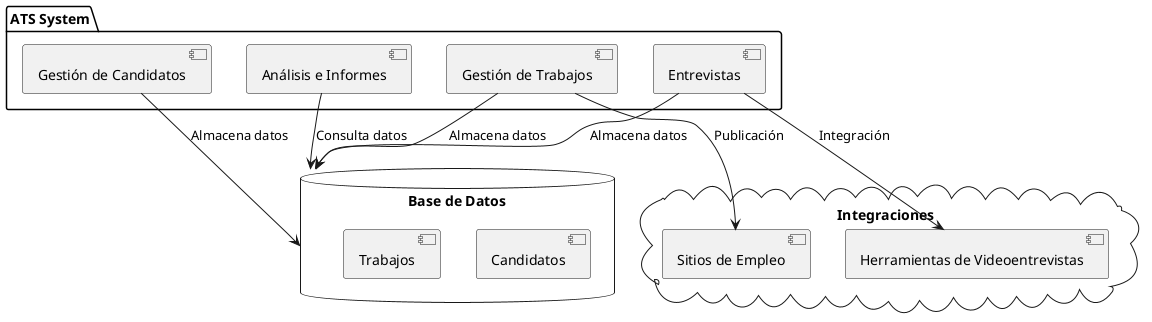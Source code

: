 @startuml
package "ATS System" {
  [Gestión de Candidatos]
  [Gestión de Trabajos]
  [Entrevistas]
  [Análisis e Informes]
}

database "Base de Datos" {
  [Candidatos]
  [Trabajos]
  [Entrevistas]
}

cloud "Integraciones" {
  [Sitios de Empleo]
  [Herramientas de Videoentrevistas]
}

[Gestión de Candidatos] --> [Base de Datos] : Almacena datos
[Gestión de Trabajos] --> [Base de Datos] : Almacena datos
[Entrevistas] --> [Base de Datos] : Almacena datos
[Análisis e Informes] --> [Base de Datos] : Consulta datos
[Gestión de Trabajos] --> [Sitios de Empleo] : Publicación
[Entrevistas] --> [Herramientas de Videoentrevistas] : Integración
@enduml